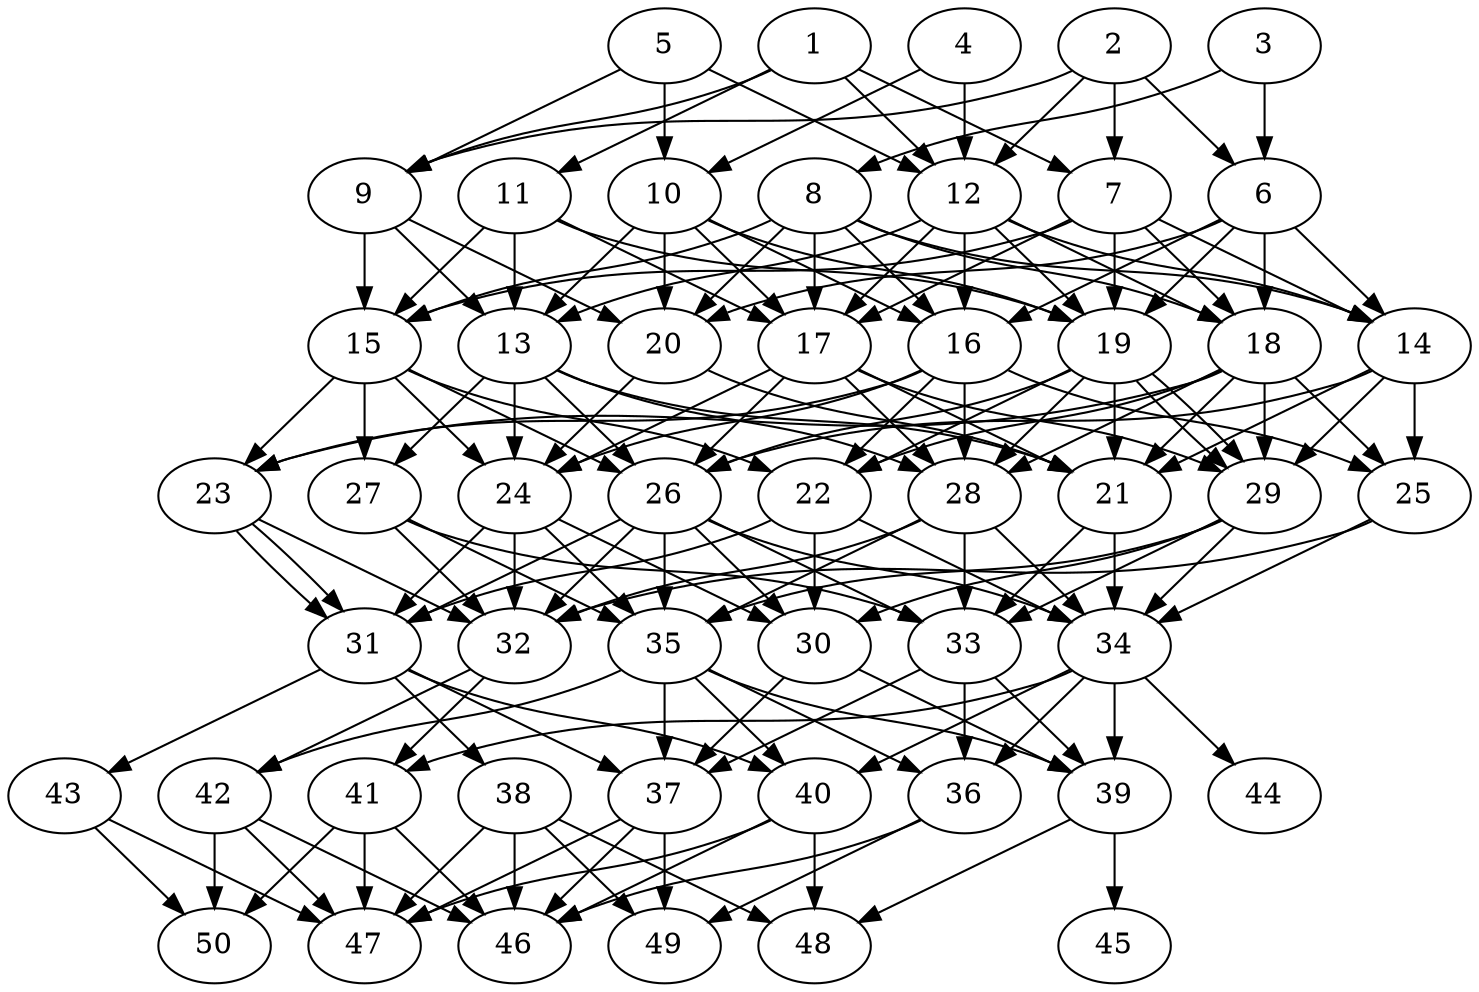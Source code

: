 // DAG automatically generated by daggen at Thu Oct  3 14:07:57 2019
// ./daggen --dot -n 50 --ccr 0.5 --fat 0.5 --regular 0.5 --density 0.7 --mindata 5242880 --maxdata 52428800 
digraph G {
  1 [size="67641344", alpha="0.17", expect_size="33820672"] 
  1 -> 7 [size ="33820672"]
  1 -> 9 [size ="33820672"]
  1 -> 11 [size ="33820672"]
  1 -> 12 [size ="33820672"]
  2 [size="35375104", alpha="0.12", expect_size="17687552"] 
  2 -> 6 [size ="17687552"]
  2 -> 7 [size ="17687552"]
  2 -> 9 [size ="17687552"]
  2 -> 12 [size ="17687552"]
  3 [size="39579648", alpha="0.04", expect_size="19789824"] 
  3 -> 6 [size ="19789824"]
  3 -> 8 [size ="19789824"]
  4 [size="102170624", alpha="0.06", expect_size="51085312"] 
  4 -> 10 [size ="51085312"]
  4 -> 12 [size ="51085312"]
  5 [size="60909568", alpha="0.12", expect_size="30454784"] 
  5 -> 9 [size ="30454784"]
  5 -> 10 [size ="30454784"]
  5 -> 12 [size ="30454784"]
  6 [size="49029120", alpha="0.05", expect_size="24514560"] 
  6 -> 14 [size ="24514560"]
  6 -> 16 [size ="24514560"]
  6 -> 18 [size ="24514560"]
  6 -> 19 [size ="24514560"]
  6 -> 20 [size ="24514560"]
  7 [size="84291584", alpha="0.06", expect_size="42145792"] 
  7 -> 14 [size ="42145792"]
  7 -> 15 [size ="42145792"]
  7 -> 17 [size ="42145792"]
  7 -> 18 [size ="42145792"]
  7 -> 19 [size ="42145792"]
  8 [size="53731328", alpha="0.19", expect_size="26865664"] 
  8 -> 14 [size ="26865664"]
  8 -> 15 [size ="26865664"]
  8 -> 16 [size ="26865664"]
  8 -> 17 [size ="26865664"]
  8 -> 18 [size ="26865664"]
  8 -> 20 [size ="26865664"]
  9 [size="75896832", alpha="0.13", expect_size="37948416"] 
  9 -> 13 [size ="37948416"]
  9 -> 15 [size ="37948416"]
  9 -> 20 [size ="37948416"]
  10 [size="60405760", alpha="0.11", expect_size="30202880"] 
  10 -> 13 [size ="30202880"]
  10 -> 16 [size ="30202880"]
  10 -> 17 [size ="30202880"]
  10 -> 19 [size ="30202880"]
  10 -> 20 [size ="30202880"]
  11 [size="40298496", alpha="0.04", expect_size="20149248"] 
  11 -> 13 [size ="20149248"]
  11 -> 15 [size ="20149248"]
  11 -> 17 [size ="20149248"]
  11 -> 19 [size ="20149248"]
  12 [size="26562560", alpha="0.07", expect_size="13281280"] 
  12 -> 13 [size ="13281280"]
  12 -> 14 [size ="13281280"]
  12 -> 16 [size ="13281280"]
  12 -> 17 [size ="13281280"]
  12 -> 18 [size ="13281280"]
  12 -> 19 [size ="13281280"]
  13 [size="85190656", alpha="0.07", expect_size="42595328"] 
  13 -> 21 [size ="42595328"]
  13 -> 24 [size ="42595328"]
  13 -> 26 [size ="42595328"]
  13 -> 27 [size ="42595328"]
  13 -> 28 [size ="42595328"]
  14 [size="104517632", alpha="0.11", expect_size="52258816"] 
  14 -> 21 [size ="52258816"]
  14 -> 25 [size ="52258816"]
  14 -> 26 [size ="52258816"]
  14 -> 29 [size ="52258816"]
  15 [size="40198144", alpha="0.02", expect_size="20099072"] 
  15 -> 22 [size ="20099072"]
  15 -> 23 [size ="20099072"]
  15 -> 24 [size ="20099072"]
  15 -> 26 [size ="20099072"]
  15 -> 27 [size ="20099072"]
  16 [size="97716224", alpha="0.07", expect_size="48858112"] 
  16 -> 22 [size ="48858112"]
  16 -> 23 [size ="48858112"]
  16 -> 24 [size ="48858112"]
  16 -> 25 [size ="48858112"]
  16 -> 28 [size ="48858112"]
  17 [size="27015168", alpha="0.12", expect_size="13507584"] 
  17 -> 21 [size ="13507584"]
  17 -> 24 [size ="13507584"]
  17 -> 26 [size ="13507584"]
  17 -> 28 [size ="13507584"]
  17 -> 29 [size ="13507584"]
  18 [size="56670208", alpha="0.18", expect_size="28335104"] 
  18 -> 21 [size ="28335104"]
  18 -> 22 [size ="28335104"]
  18 -> 23 [size ="28335104"]
  18 -> 25 [size ="28335104"]
  18 -> 28 [size ="28335104"]
  18 -> 29 [size ="28335104"]
  19 [size="51603456", alpha="0.15", expect_size="25801728"] 
  19 -> 21 [size ="25801728"]
  19 -> 22 [size ="25801728"]
  19 -> 26 [size ="25801728"]
  19 -> 28 [size ="25801728"]
  19 -> 29 [size ="25801728"]
  19 -> 29 [size ="25801728"]
  20 [size="19062784", alpha="0.01", expect_size="9531392"] 
  20 -> 21 [size ="9531392"]
  20 -> 24 [size ="9531392"]
  21 [size="68839424", alpha="0.00", expect_size="34419712"] 
  21 -> 33 [size ="34419712"]
  21 -> 34 [size ="34419712"]
  22 [size="87134208", alpha="0.04", expect_size="43567104"] 
  22 -> 30 [size ="43567104"]
  22 -> 31 [size ="43567104"]
  22 -> 34 [size ="43567104"]
  23 [size="25511936", alpha="0.14", expect_size="12755968"] 
  23 -> 31 [size ="12755968"]
  23 -> 31 [size ="12755968"]
  23 -> 32 [size ="12755968"]
  24 [size="59883520", alpha="0.04", expect_size="29941760"] 
  24 -> 30 [size ="29941760"]
  24 -> 31 [size ="29941760"]
  24 -> 32 [size ="29941760"]
  24 -> 35 [size ="29941760"]
  25 [size="17233920", alpha="0.04", expect_size="8616960"] 
  25 -> 32 [size ="8616960"]
  25 -> 34 [size ="8616960"]
  26 [size="28542976", alpha="0.12", expect_size="14271488"] 
  26 -> 30 [size ="14271488"]
  26 -> 31 [size ="14271488"]
  26 -> 32 [size ="14271488"]
  26 -> 33 [size ="14271488"]
  26 -> 34 [size ="14271488"]
  26 -> 35 [size ="14271488"]
  27 [size="60055552", alpha="0.16", expect_size="30027776"] 
  27 -> 32 [size ="30027776"]
  27 -> 33 [size ="30027776"]
  27 -> 35 [size ="30027776"]
  28 [size="22409216", alpha="0.09", expect_size="11204608"] 
  28 -> 32 [size ="11204608"]
  28 -> 33 [size ="11204608"]
  28 -> 34 [size ="11204608"]
  28 -> 35 [size ="11204608"]
  29 [size="11395072", alpha="0.16", expect_size="5697536"] 
  29 -> 30 [size ="5697536"]
  29 -> 33 [size ="5697536"]
  29 -> 34 [size ="5697536"]
  29 -> 35 [size ="5697536"]
  30 [size="81647616", alpha="0.14", expect_size="40823808"] 
  30 -> 37 [size ="40823808"]
  30 -> 39 [size ="40823808"]
  31 [size="88338432", alpha="0.18", expect_size="44169216"] 
  31 -> 37 [size ="44169216"]
  31 -> 38 [size ="44169216"]
  31 -> 40 [size ="44169216"]
  31 -> 43 [size ="44169216"]
  32 [size="88625152", alpha="0.05", expect_size="44312576"] 
  32 -> 41 [size ="44312576"]
  32 -> 42 [size ="44312576"]
  33 [size="13025280", alpha="0.08", expect_size="6512640"] 
  33 -> 36 [size ="6512640"]
  33 -> 37 [size ="6512640"]
  33 -> 39 [size ="6512640"]
  34 [size="79382528", alpha="0.12", expect_size="39691264"] 
  34 -> 36 [size ="39691264"]
  34 -> 39 [size ="39691264"]
  34 -> 40 [size ="39691264"]
  34 -> 41 [size ="39691264"]
  34 -> 44 [size ="39691264"]
  35 [size="96264192", alpha="0.01", expect_size="48132096"] 
  35 -> 36 [size ="48132096"]
  35 -> 37 [size ="48132096"]
  35 -> 39 [size ="48132096"]
  35 -> 40 [size ="48132096"]
  35 -> 42 [size ="48132096"]
  36 [size="19728384", alpha="0.09", expect_size="9864192"] 
  36 -> 46 [size ="9864192"]
  36 -> 49 [size ="9864192"]
  37 [size="77058048", alpha="0.00", expect_size="38529024"] 
  37 -> 46 [size ="38529024"]
  37 -> 47 [size ="38529024"]
  37 -> 49 [size ="38529024"]
  38 [size="58949632", alpha="0.01", expect_size="29474816"] 
  38 -> 46 [size ="29474816"]
  38 -> 47 [size ="29474816"]
  38 -> 48 [size ="29474816"]
  38 -> 49 [size ="29474816"]
  39 [size="103018496", alpha="0.11", expect_size="51509248"] 
  39 -> 45 [size ="51509248"]
  39 -> 48 [size ="51509248"]
  40 [size="85936128", alpha="0.03", expect_size="42968064"] 
  40 -> 46 [size ="42968064"]
  40 -> 47 [size ="42968064"]
  40 -> 48 [size ="42968064"]
  41 [size="57620480", alpha="0.07", expect_size="28810240"] 
  41 -> 46 [size ="28810240"]
  41 -> 47 [size ="28810240"]
  41 -> 50 [size ="28810240"]
  42 [size="47886336", alpha="0.07", expect_size="23943168"] 
  42 -> 46 [size ="23943168"]
  42 -> 47 [size ="23943168"]
  42 -> 50 [size ="23943168"]
  43 [size="72814592", alpha="0.11", expect_size="36407296"] 
  43 -> 47 [size ="36407296"]
  43 -> 50 [size ="36407296"]
  44 [size="18364416", alpha="0.05", expect_size="9182208"] 
  45 [size="72943616", alpha="0.00", expect_size="36471808"] 
  46 [size="77518848", alpha="0.20", expect_size="38759424"] 
  47 [size="24950784", alpha="0.09", expect_size="12475392"] 
  48 [size="26144768", alpha="0.02", expect_size="13072384"] 
  49 [size="32913408", alpha="0.14", expect_size="16456704"] 
  50 [size="86374400", alpha="0.02", expect_size="43187200"] 
}
